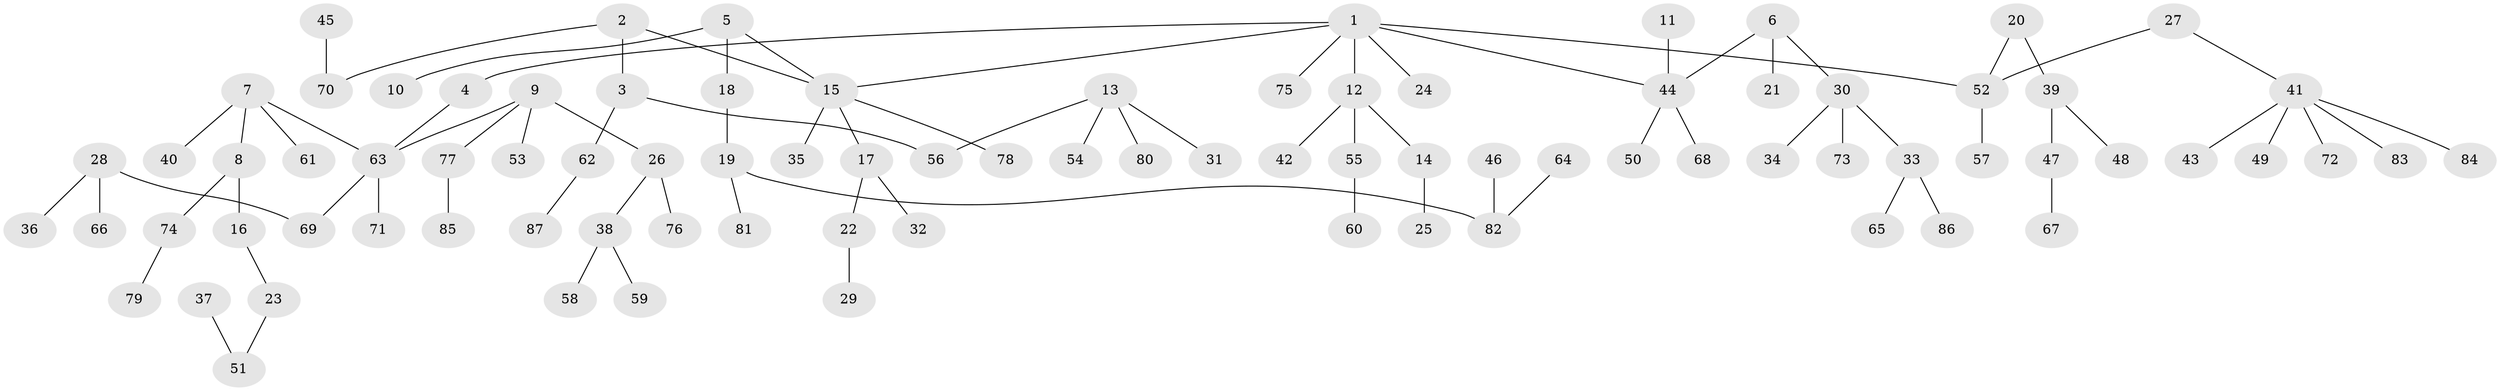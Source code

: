 // original degree distribution, {6: 0.024390243902439025, 7: 0.016260162601626018, 3: 0.13008130081300814, 2: 0.24390243902439024, 4: 0.06504065040650407, 1: 0.5040650406504065, 5: 0.016260162601626018}
// Generated by graph-tools (version 1.1) at 2025/37/03/04/25 23:37:16]
// undirected, 87 vertices, 86 edges
graph export_dot {
  node [color=gray90,style=filled];
  1;
  2;
  3;
  4;
  5;
  6;
  7;
  8;
  9;
  10;
  11;
  12;
  13;
  14;
  15;
  16;
  17;
  18;
  19;
  20;
  21;
  22;
  23;
  24;
  25;
  26;
  27;
  28;
  29;
  30;
  31;
  32;
  33;
  34;
  35;
  36;
  37;
  38;
  39;
  40;
  41;
  42;
  43;
  44;
  45;
  46;
  47;
  48;
  49;
  50;
  51;
  52;
  53;
  54;
  55;
  56;
  57;
  58;
  59;
  60;
  61;
  62;
  63;
  64;
  65;
  66;
  67;
  68;
  69;
  70;
  71;
  72;
  73;
  74;
  75;
  76;
  77;
  78;
  79;
  80;
  81;
  82;
  83;
  84;
  85;
  86;
  87;
  1 -- 4 [weight=1.0];
  1 -- 12 [weight=1.0];
  1 -- 15 [weight=1.0];
  1 -- 24 [weight=1.0];
  1 -- 44 [weight=1.0];
  1 -- 52 [weight=1.0];
  1 -- 75 [weight=1.0];
  2 -- 3 [weight=1.0];
  2 -- 15 [weight=1.0];
  2 -- 70 [weight=1.0];
  3 -- 56 [weight=1.0];
  3 -- 62 [weight=1.0];
  4 -- 63 [weight=1.0];
  5 -- 10 [weight=1.0];
  5 -- 15 [weight=1.0];
  5 -- 18 [weight=1.0];
  6 -- 21 [weight=1.0];
  6 -- 30 [weight=1.0];
  6 -- 44 [weight=1.0];
  7 -- 8 [weight=1.0];
  7 -- 40 [weight=1.0];
  7 -- 61 [weight=1.0];
  7 -- 63 [weight=1.0];
  8 -- 16 [weight=1.0];
  8 -- 74 [weight=1.0];
  9 -- 26 [weight=1.0];
  9 -- 53 [weight=1.0];
  9 -- 63 [weight=1.0];
  9 -- 77 [weight=1.0];
  11 -- 44 [weight=1.0];
  12 -- 14 [weight=1.0];
  12 -- 42 [weight=1.0];
  12 -- 55 [weight=1.0];
  13 -- 31 [weight=1.0];
  13 -- 54 [weight=1.0];
  13 -- 56 [weight=1.0];
  13 -- 80 [weight=1.0];
  14 -- 25 [weight=1.0];
  15 -- 17 [weight=1.0];
  15 -- 35 [weight=1.0];
  15 -- 78 [weight=1.0];
  16 -- 23 [weight=1.0];
  17 -- 22 [weight=1.0];
  17 -- 32 [weight=1.0];
  18 -- 19 [weight=1.0];
  19 -- 81 [weight=1.0];
  19 -- 82 [weight=1.0];
  20 -- 39 [weight=1.0];
  20 -- 52 [weight=1.0];
  22 -- 29 [weight=1.0];
  23 -- 51 [weight=1.0];
  26 -- 38 [weight=1.0];
  26 -- 76 [weight=1.0];
  27 -- 41 [weight=1.0];
  27 -- 52 [weight=1.0];
  28 -- 36 [weight=1.0];
  28 -- 66 [weight=1.0];
  28 -- 69 [weight=1.0];
  30 -- 33 [weight=1.0];
  30 -- 34 [weight=1.0];
  30 -- 73 [weight=1.0];
  33 -- 65 [weight=1.0];
  33 -- 86 [weight=1.0];
  37 -- 51 [weight=1.0];
  38 -- 58 [weight=1.0];
  38 -- 59 [weight=1.0];
  39 -- 47 [weight=1.0];
  39 -- 48 [weight=1.0];
  41 -- 43 [weight=1.0];
  41 -- 49 [weight=1.0];
  41 -- 72 [weight=1.0];
  41 -- 83 [weight=1.0];
  41 -- 84 [weight=1.0];
  44 -- 50 [weight=1.0];
  44 -- 68 [weight=1.0];
  45 -- 70 [weight=1.0];
  46 -- 82 [weight=1.0];
  47 -- 67 [weight=1.0];
  52 -- 57 [weight=1.0];
  55 -- 60 [weight=1.0];
  62 -- 87 [weight=1.0];
  63 -- 69 [weight=1.0];
  63 -- 71 [weight=1.0];
  64 -- 82 [weight=1.0];
  74 -- 79 [weight=1.0];
  77 -- 85 [weight=1.0];
}
